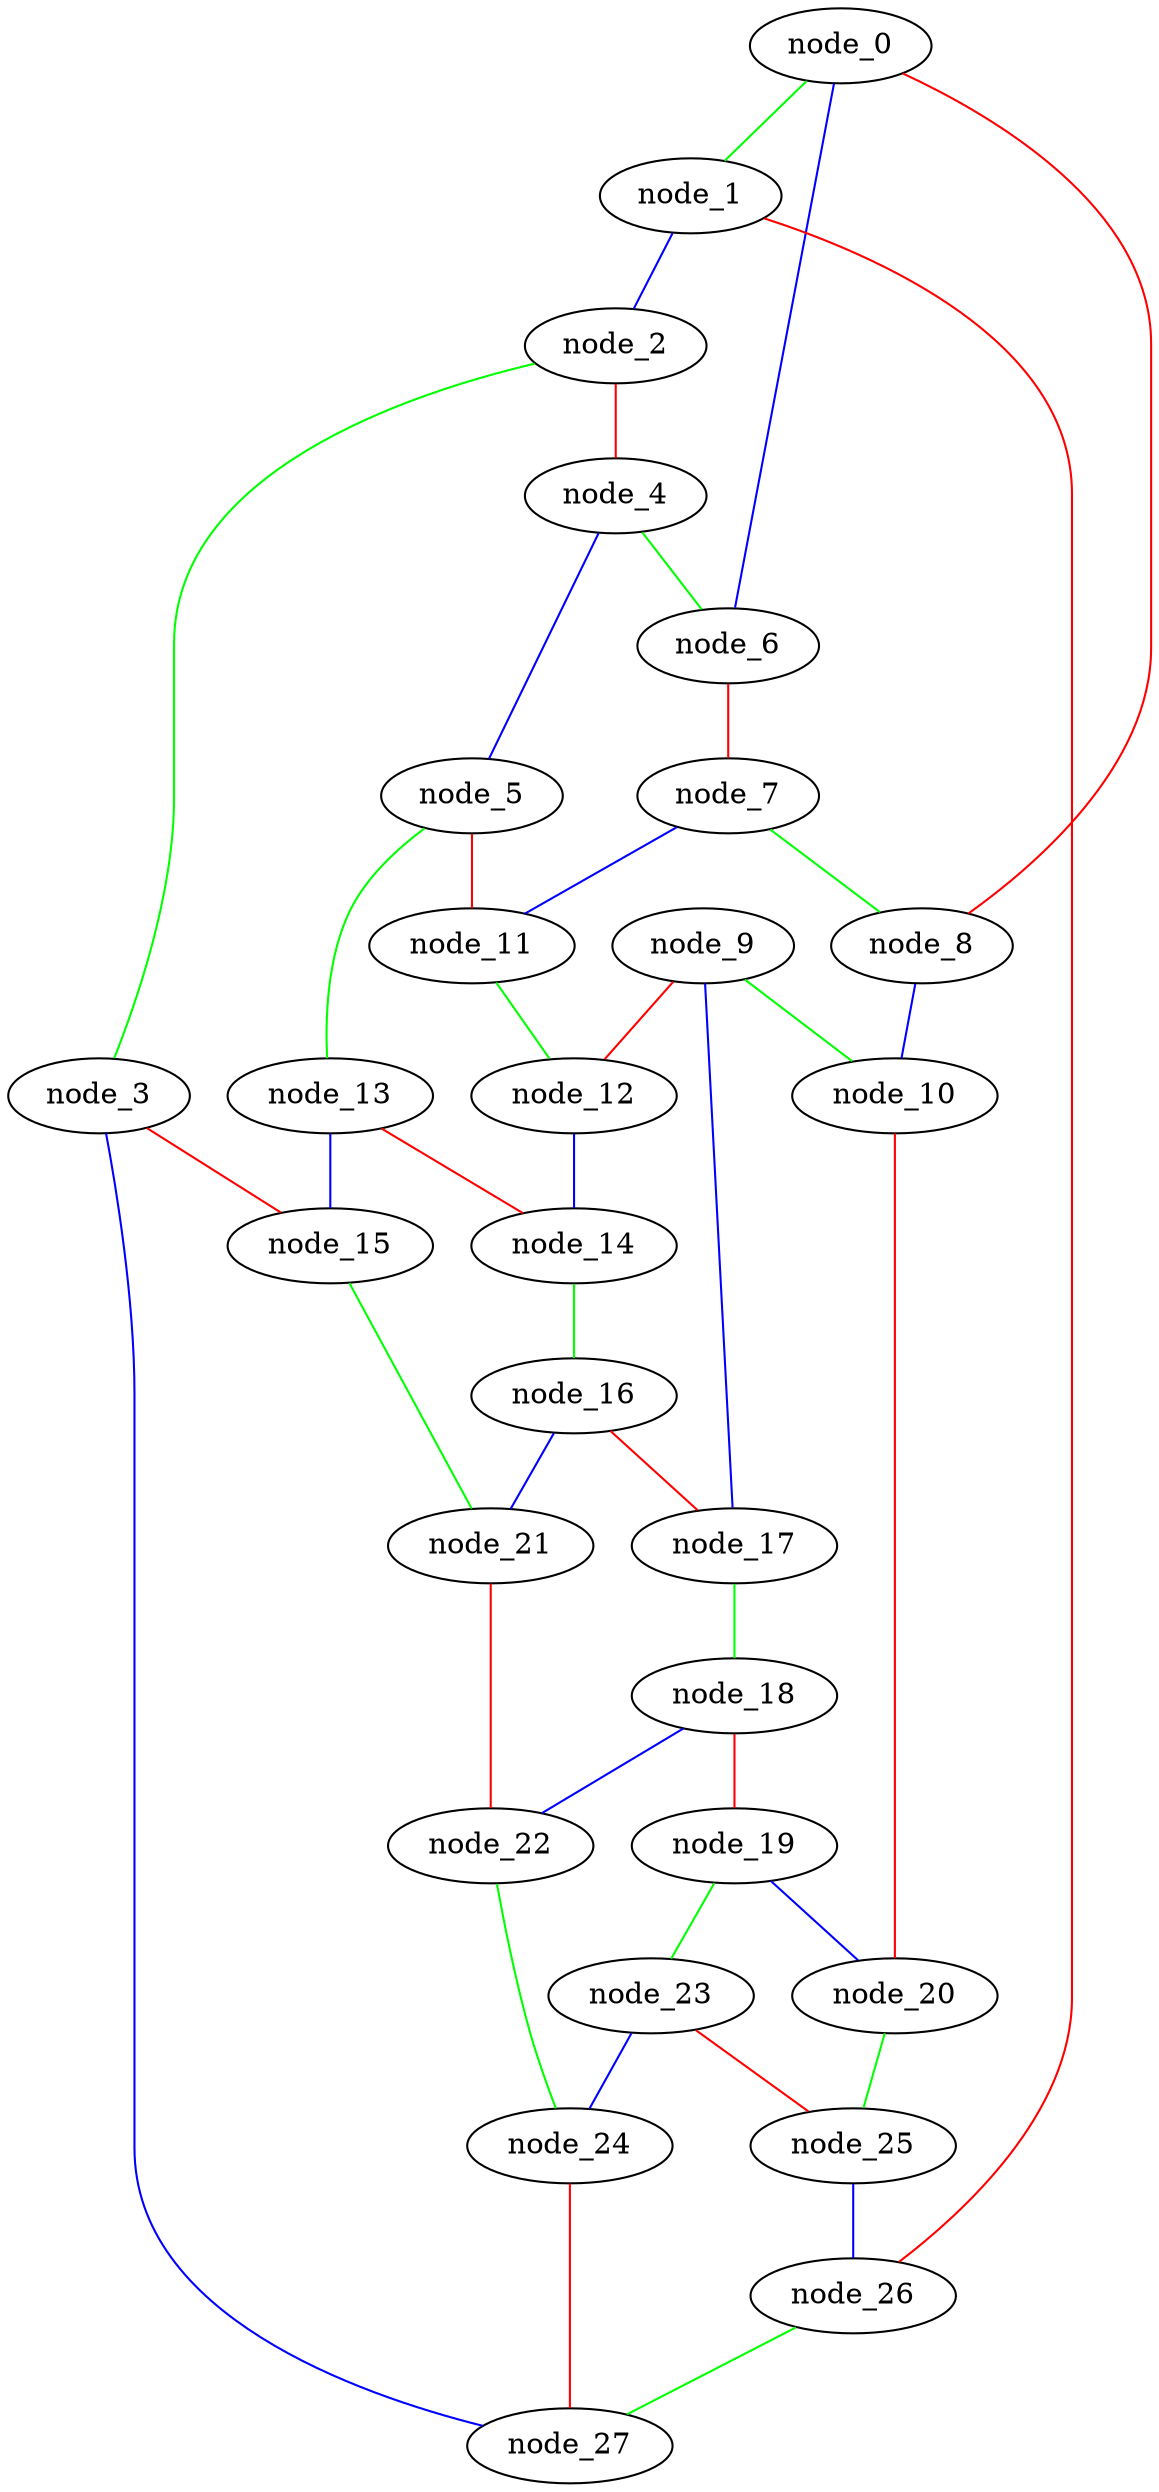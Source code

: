 graph {
  node_22 ;
  node_9 ;
  node_23 ;
  node_24 ;
  node_10 ;
  node_11 ;
  node_12 ;
  node_13 ;
  node_14 ;
  node_0 ;
  node_1 ;
  node_2 ;
  node_26 ;
  node_15 ;
  node_3 ;
  node_4 ;
  node_5 ;
  node_16 ;
  node_6 ;
  node_7 ;
  node_8 ;
  node_17 ;
  node_18 ;
  node_19 ;
  node_20 ;
  node_27 ;
  node_25 ;
  node_21 ;

  node_18 -- node_22 [color="blue"];
  node_22 -- node_24 [color="green"];
  node_23 -- node_24 [color="blue"];
  node_8 -- node_10 [color="blue"];
  node_10 -- node_20 [color="red"];
  node_9 -- node_10 [color="green"];
  node_5 -- node_11 [color="red"];
  node_7 -- node_11 [color="blue"];
  node_11 -- node_12 [color="green"];
  node_12 -- node_14 [color="blue"];
  node_9 -- node_12 [color="red"];
  node_5 -- node_13 [color="green"];
  node_13 -- node_14 [color="red"];
  node_0 -- node_8 [color="red"];
  node_0 -- node_1 [color="green"];
  node_2 -- node_4 [color="red"];
  node_1 -- node_2 [color="blue"];
  node_1 -- node_26 [color="red"];
  node_25 -- node_26 [color="blue"];
  node_13 -- node_15 [color="blue"];
  node_15 -- node_21 [color="green"];
  node_3 -- node_15 [color="red"];
  node_3 -- node_27 [color="blue"];
  node_2 -- node_3 [color="green"];
  node_4 -- node_6 [color="green"];
  node_4 -- node_5 [color="blue"];
  node_14 -- node_16 [color="green"];
  node_16 -- node_17 [color="red"];
  node_0 -- node_6 [color="blue"];
  node_6 -- node_7 [color="red"];
  node_7 -- node_8 [color="green"];
  node_17 -- node_18 [color="green"];
  node_9 -- node_17 [color="blue"];
  node_18 -- node_19 [color="red"];
  node_19 -- node_23 [color="green"];
  node_19 -- node_20 [color="blue"];
  node_20 -- node_25 [color="green"];
  node_24 -- node_27 [color="red"];
  node_26 -- node_27 [color="green"];
  node_23 -- node_25 [color="red"];
  node_16 -- node_21 [color="blue"];
  node_21 -- node_22 [color="red"];
}